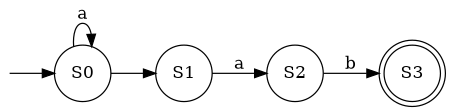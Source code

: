 digraph finite_state_machine {
    rankdir=LR;
    size="3,3"
    node [shape = point, color=white, fontcolor=white]; start;
    node [shape = doublecircle, color=black, fontcolor=black]; S3;
    node [shape = circle];
    start -> S0;
    S0 -> S0 [ label = "a" ];
    S0 -> S1;
    S1 -> S2 [ label = "a" ];
    S2 -> S3 [ label = "b" ];
}
